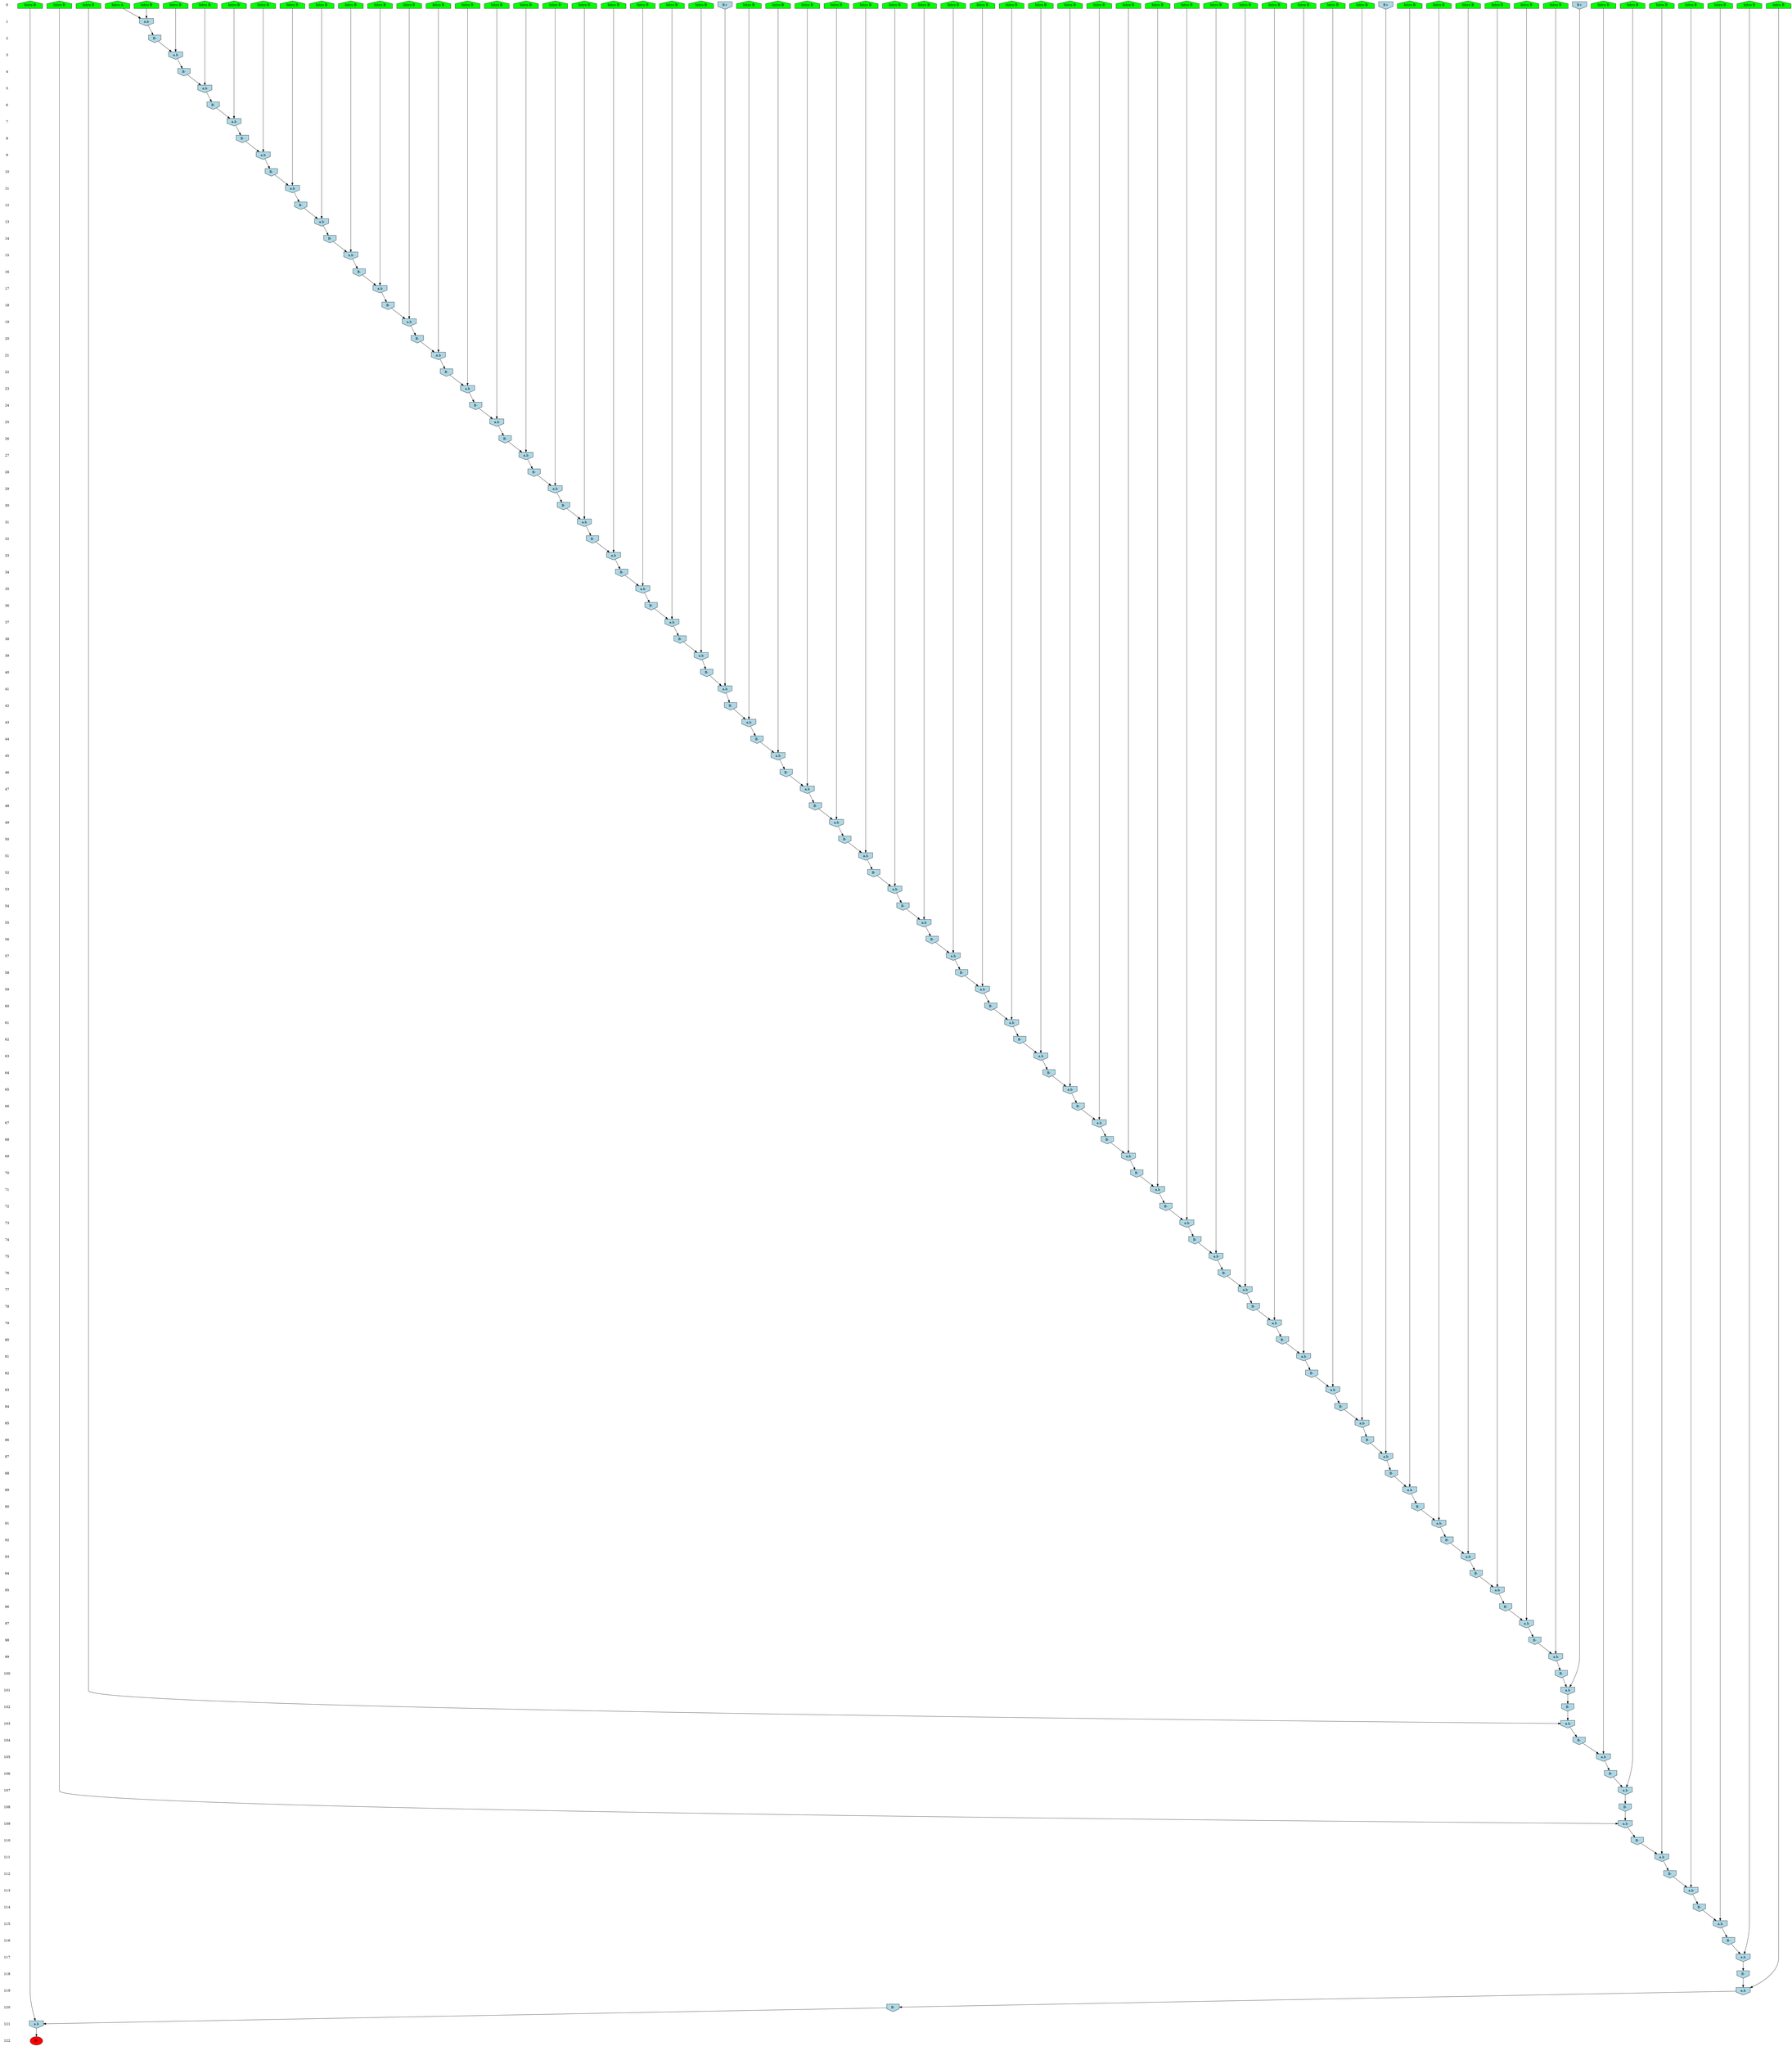 /* Compression of 1 causal flows obtained in average at 5.068630E+01 t.u */
/* Compressed causal flows were: [61] */
digraph G{
 ranksep=.5 ; 
{ rank = same ; "0" [shape=plaintext] ; node_1 [label ="Intro B", shape=house, style=filled, fillcolor=green] ;
node_2 [label ="Intro B", shape=house, style=filled, fillcolor=green] ;
node_3 [label ="Intro B", shape=house, style=filled, fillcolor=green] ;
node_4 [label ="Intro B", shape=house, style=filled, fillcolor=green] ;
node_5 [label ="Intro B", shape=house, style=filled, fillcolor=green] ;
node_6 [label ="Intro B", shape=house, style=filled, fillcolor=green] ;
node_7 [label ="Intro B", shape=house, style=filled, fillcolor=green] ;
node_8 [label ="Intro B", shape=house, style=filled, fillcolor=green] ;
node_9 [label ="Intro B", shape=house, style=filled, fillcolor=green] ;
node_10 [label ="Intro B", shape=house, style=filled, fillcolor=green] ;
node_11 [label ="Intro B", shape=house, style=filled, fillcolor=green] ;
node_12 [label ="Intro B", shape=house, style=filled, fillcolor=green] ;
node_13 [label ="Intro B", shape=house, style=filled, fillcolor=green] ;
node_14 [label ="Intro B", shape=house, style=filled, fillcolor=green] ;
node_15 [label ="Intro B", shape=house, style=filled, fillcolor=green] ;
node_16 [label ="Intro B", shape=house, style=filled, fillcolor=green] ;
node_17 [label ="Intro B", shape=house, style=filled, fillcolor=green] ;
node_18 [label ="Intro B", shape=house, style=filled, fillcolor=green] ;
node_19 [label ="Intro B", shape=house, style=filled, fillcolor=green] ;
node_20 [label ="Intro B", shape=house, style=filled, fillcolor=green] ;
node_21 [label ="Intro B", shape=house, style=filled, fillcolor=green] ;
node_22 [label ="Intro B", shape=house, style=filled, fillcolor=green] ;
node_23 [label ="Intro B", shape=house, style=filled, fillcolor=green] ;
node_24 [label ="Intro B", shape=house, style=filled, fillcolor=green] ;
node_25 [label ="Intro B", shape=house, style=filled, fillcolor=green] ;
node_26 [label ="Intro B", shape=house, style=filled, fillcolor=green] ;
node_27 [label ="Intro B", shape=house, style=filled, fillcolor=green] ;
node_28 [label ="Intro B", shape=house, style=filled, fillcolor=green] ;
node_29 [label ="Intro B", shape=house, style=filled, fillcolor=green] ;
node_30 [label ="Intro B", shape=house, style=filled, fillcolor=green] ;
node_31 [label ="Intro B", shape=house, style=filled, fillcolor=green] ;
node_32 [label ="Intro B", shape=house, style=filled, fillcolor=green] ;
node_33 [label ="Intro B", shape=house, style=filled, fillcolor=green] ;
node_34 [label ="Intro B", shape=house, style=filled, fillcolor=green] ;
node_35 [label ="Intro B", shape=house, style=filled, fillcolor=green] ;
node_36 [label ="Intro B", shape=house, style=filled, fillcolor=green] ;
node_37 [label ="Intro B", shape=house, style=filled, fillcolor=green] ;
node_38 [label ="Intro B", shape=house, style=filled, fillcolor=green] ;
node_39 [label ="Intro B", shape=house, style=filled, fillcolor=green] ;
node_40 [label ="Intro B", shape=house, style=filled, fillcolor=green] ;
node_41 [label ="Intro B", shape=house, style=filled, fillcolor=green] ;
node_42 [label ="Intro B", shape=house, style=filled, fillcolor=green] ;
node_43 [label ="Intro B", shape=house, style=filled, fillcolor=green] ;
node_44 [label ="Intro B", shape=house, style=filled, fillcolor=green] ;
node_45 [label ="Intro B", shape=house, style=filled, fillcolor=green] ;
node_46 [label ="Intro B", shape=house, style=filled, fillcolor=green] ;
node_47 [label ="Intro B", shape=house, style=filled, fillcolor=green] ;
node_48 [label ="Intro B", shape=house, style=filled, fillcolor=green] ;
node_49 [label ="Intro B", shape=house, style=filled, fillcolor=green] ;
node_50 [label ="Intro B", shape=house, style=filled, fillcolor=green] ;
node_51 [label ="Intro B", shape=house, style=filled, fillcolor=green] ;
node_52 [label ="Intro B", shape=house, style=filled, fillcolor=green] ;
node_53 [label ="Intro B", shape=house, style=filled, fillcolor=green] ;
node_54 [label ="Intro B", shape=house, style=filled, fillcolor=green] ;
node_55 [label ="Intro B", shape=house, style=filled, fillcolor=green] ;
node_56 [label ="Intro B", shape=house, style=filled, fillcolor=green] ;
node_57 [label ="Intro B", shape=house, style=filled, fillcolor=green] ;
node_58 [label ="Intro B", shape=house, style=filled, fillcolor=green] ;
node_59 [label ="Intro A", shape=house, style=filled, fillcolor=green] ;
node_65 [label="B+", shape=invhouse, style=filled, fillcolor = lightblue] ;
node_74 [label="B+", shape=invhouse, style=filled, fillcolor = lightblue] ;
node_127 [label="B+", shape=invhouse, style=filled, fillcolor = lightblue] ;
}
{ rank = same ; "1" [shape=plaintext] ; node_60 [label="a.b", shape=invhouse, style=filled, fillcolor = lightblue] ;
}
{ rank = same ; "2" [shape=plaintext] ; node_61 [label="B-", shape=invhouse, style=filled, fillcolor = lightblue] ;
}
{ rank = same ; "3" [shape=plaintext] ; node_62 [label="a.b", shape=invhouse, style=filled, fillcolor = lightblue] ;
}
{ rank = same ; "4" [shape=plaintext] ; node_63 [label="B-", shape=invhouse, style=filled, fillcolor = lightblue] ;
}
{ rank = same ; "5" [shape=plaintext] ; node_64 [label="a.b", shape=invhouse, style=filled, fillcolor = lightblue] ;
}
{ rank = same ; "6" [shape=plaintext] ; node_66 [label="B-", shape=invhouse, style=filled, fillcolor = lightblue] ;
}
{ rank = same ; "7" [shape=plaintext] ; node_67 [label="a.b", shape=invhouse, style=filled, fillcolor = lightblue] ;
}
{ rank = same ; "8" [shape=plaintext] ; node_68 [label="B-", shape=invhouse, style=filled, fillcolor = lightblue] ;
}
{ rank = same ; "9" [shape=plaintext] ; node_69 [label="a.b", shape=invhouse, style=filled, fillcolor = lightblue] ;
}
{ rank = same ; "10" [shape=plaintext] ; node_70 [label="B-", shape=invhouse, style=filled, fillcolor = lightblue] ;
}
{ rank = same ; "11" [shape=plaintext] ; node_71 [label="a.b", shape=invhouse, style=filled, fillcolor = lightblue] ;
}
{ rank = same ; "12" [shape=plaintext] ; node_72 [label="B-", shape=invhouse, style=filled, fillcolor = lightblue] ;
}
{ rank = same ; "13" [shape=plaintext] ; node_73 [label="a.b", shape=invhouse, style=filled, fillcolor = lightblue] ;
}
{ rank = same ; "14" [shape=plaintext] ; node_75 [label="B-", shape=invhouse, style=filled, fillcolor = lightblue] ;
}
{ rank = same ; "15" [shape=plaintext] ; node_76 [label="a.b", shape=invhouse, style=filled, fillcolor = lightblue] ;
}
{ rank = same ; "16" [shape=plaintext] ; node_77 [label="B-", shape=invhouse, style=filled, fillcolor = lightblue] ;
}
{ rank = same ; "17" [shape=plaintext] ; node_78 [label="a.b", shape=invhouse, style=filled, fillcolor = lightblue] ;
}
{ rank = same ; "18" [shape=plaintext] ; node_79 [label="B-", shape=invhouse, style=filled, fillcolor = lightblue] ;
}
{ rank = same ; "19" [shape=plaintext] ; node_80 [label="a.b", shape=invhouse, style=filled, fillcolor = lightblue] ;
}
{ rank = same ; "20" [shape=plaintext] ; node_81 [label="B-", shape=invhouse, style=filled, fillcolor = lightblue] ;
}
{ rank = same ; "21" [shape=plaintext] ; node_82 [label="a.b", shape=invhouse, style=filled, fillcolor = lightblue] ;
}
{ rank = same ; "22" [shape=plaintext] ; node_83 [label="B-", shape=invhouse, style=filled, fillcolor = lightblue] ;
}
{ rank = same ; "23" [shape=plaintext] ; node_84 [label="a.b", shape=invhouse, style=filled, fillcolor = lightblue] ;
}
{ rank = same ; "24" [shape=plaintext] ; node_85 [label="B-", shape=invhouse, style=filled, fillcolor = lightblue] ;
}
{ rank = same ; "25" [shape=plaintext] ; node_86 [label="a.b", shape=invhouse, style=filled, fillcolor = lightblue] ;
}
{ rank = same ; "26" [shape=plaintext] ; node_87 [label="B-", shape=invhouse, style=filled, fillcolor = lightblue] ;
}
{ rank = same ; "27" [shape=plaintext] ; node_88 [label="a.b", shape=invhouse, style=filled, fillcolor = lightblue] ;
}
{ rank = same ; "28" [shape=plaintext] ; node_89 [label="B-", shape=invhouse, style=filled, fillcolor = lightblue] ;
}
{ rank = same ; "29" [shape=plaintext] ; node_90 [label="a.b", shape=invhouse, style=filled, fillcolor = lightblue] ;
}
{ rank = same ; "30" [shape=plaintext] ; node_91 [label="B-", shape=invhouse, style=filled, fillcolor = lightblue] ;
}
{ rank = same ; "31" [shape=plaintext] ; node_92 [label="a.b", shape=invhouse, style=filled, fillcolor = lightblue] ;
}
{ rank = same ; "32" [shape=plaintext] ; node_93 [label="B-", shape=invhouse, style=filled, fillcolor = lightblue] ;
}
{ rank = same ; "33" [shape=plaintext] ; node_94 [label="a.b", shape=invhouse, style=filled, fillcolor = lightblue] ;
}
{ rank = same ; "34" [shape=plaintext] ; node_95 [label="B-", shape=invhouse, style=filled, fillcolor = lightblue] ;
}
{ rank = same ; "35" [shape=plaintext] ; node_96 [label="a.b", shape=invhouse, style=filled, fillcolor = lightblue] ;
}
{ rank = same ; "36" [shape=plaintext] ; node_97 [label="B-", shape=invhouse, style=filled, fillcolor = lightblue] ;
}
{ rank = same ; "37" [shape=plaintext] ; node_98 [label="a.b", shape=invhouse, style=filled, fillcolor = lightblue] ;
}
{ rank = same ; "38" [shape=plaintext] ; node_99 [label="B-", shape=invhouse, style=filled, fillcolor = lightblue] ;
}
{ rank = same ; "39" [shape=plaintext] ; node_100 [label="a.b", shape=invhouse, style=filled, fillcolor = lightblue] ;
}
{ rank = same ; "40" [shape=plaintext] ; node_101 [label="B-", shape=invhouse, style=filled, fillcolor = lightblue] ;
}
{ rank = same ; "41" [shape=plaintext] ; node_102 [label="a.b", shape=invhouse, style=filled, fillcolor = lightblue] ;
}
{ rank = same ; "42" [shape=plaintext] ; node_103 [label="B-", shape=invhouse, style=filled, fillcolor = lightblue] ;
}
{ rank = same ; "43" [shape=plaintext] ; node_104 [label="a.b", shape=invhouse, style=filled, fillcolor = lightblue] ;
}
{ rank = same ; "44" [shape=plaintext] ; node_105 [label="B-", shape=invhouse, style=filled, fillcolor = lightblue] ;
}
{ rank = same ; "45" [shape=plaintext] ; node_106 [label="a.b", shape=invhouse, style=filled, fillcolor = lightblue] ;
}
{ rank = same ; "46" [shape=plaintext] ; node_107 [label="B-", shape=invhouse, style=filled, fillcolor = lightblue] ;
}
{ rank = same ; "47" [shape=plaintext] ; node_108 [label="a.b", shape=invhouse, style=filled, fillcolor = lightblue] ;
}
{ rank = same ; "48" [shape=plaintext] ; node_109 [label="B-", shape=invhouse, style=filled, fillcolor = lightblue] ;
}
{ rank = same ; "49" [shape=plaintext] ; node_110 [label="a.b", shape=invhouse, style=filled, fillcolor = lightblue] ;
}
{ rank = same ; "50" [shape=plaintext] ; node_111 [label="B-", shape=invhouse, style=filled, fillcolor = lightblue] ;
}
{ rank = same ; "51" [shape=plaintext] ; node_112 [label="a.b", shape=invhouse, style=filled, fillcolor = lightblue] ;
}
{ rank = same ; "52" [shape=plaintext] ; node_113 [label="B-", shape=invhouse, style=filled, fillcolor = lightblue] ;
}
{ rank = same ; "53" [shape=plaintext] ; node_114 [label="a.b", shape=invhouse, style=filled, fillcolor = lightblue] ;
}
{ rank = same ; "54" [shape=plaintext] ; node_115 [label="B-", shape=invhouse, style=filled, fillcolor = lightblue] ;
}
{ rank = same ; "55" [shape=plaintext] ; node_116 [label="a.b", shape=invhouse, style=filled, fillcolor = lightblue] ;
}
{ rank = same ; "56" [shape=plaintext] ; node_117 [label="B-", shape=invhouse, style=filled, fillcolor = lightblue] ;
}
{ rank = same ; "57" [shape=plaintext] ; node_118 [label="a.b", shape=invhouse, style=filled, fillcolor = lightblue] ;
}
{ rank = same ; "58" [shape=plaintext] ; node_119 [label="B-", shape=invhouse, style=filled, fillcolor = lightblue] ;
}
{ rank = same ; "59" [shape=plaintext] ; node_120 [label="a.b", shape=invhouse, style=filled, fillcolor = lightblue] ;
}
{ rank = same ; "60" [shape=plaintext] ; node_121 [label="B-", shape=invhouse, style=filled, fillcolor = lightblue] ;
}
{ rank = same ; "61" [shape=plaintext] ; node_122 [label="a.b", shape=invhouse, style=filled, fillcolor = lightblue] ;
}
{ rank = same ; "62" [shape=plaintext] ; node_123 [label="B-", shape=invhouse, style=filled, fillcolor = lightblue] ;
}
{ rank = same ; "63" [shape=plaintext] ; node_124 [label="a.b", shape=invhouse, style=filled, fillcolor = lightblue] ;
}
{ rank = same ; "64" [shape=plaintext] ; node_125 [label="B-", shape=invhouse, style=filled, fillcolor = lightblue] ;
}
{ rank = same ; "65" [shape=plaintext] ; node_126 [label="a.b", shape=invhouse, style=filled, fillcolor = lightblue] ;
}
{ rank = same ; "66" [shape=plaintext] ; node_128 [label="B-", shape=invhouse, style=filled, fillcolor = lightblue] ;
}
{ rank = same ; "67" [shape=plaintext] ; node_129 [label="a.b", shape=invhouse, style=filled, fillcolor = lightblue] ;
}
{ rank = same ; "68" [shape=plaintext] ; node_130 [label="B-", shape=invhouse, style=filled, fillcolor = lightblue] ;
}
{ rank = same ; "69" [shape=plaintext] ; node_131 [label="a.b", shape=invhouse, style=filled, fillcolor = lightblue] ;
}
{ rank = same ; "70" [shape=plaintext] ; node_132 [label="B-", shape=invhouse, style=filled, fillcolor = lightblue] ;
}
{ rank = same ; "71" [shape=plaintext] ; node_133 [label="a.b", shape=invhouse, style=filled, fillcolor = lightblue] ;
}
{ rank = same ; "72" [shape=plaintext] ; node_134 [label="B-", shape=invhouse, style=filled, fillcolor = lightblue] ;
}
{ rank = same ; "73" [shape=plaintext] ; node_135 [label="a.b", shape=invhouse, style=filled, fillcolor = lightblue] ;
}
{ rank = same ; "74" [shape=plaintext] ; node_136 [label="B-", shape=invhouse, style=filled, fillcolor = lightblue] ;
}
{ rank = same ; "75" [shape=plaintext] ; node_137 [label="a.b", shape=invhouse, style=filled, fillcolor = lightblue] ;
}
{ rank = same ; "76" [shape=plaintext] ; node_138 [label="B-", shape=invhouse, style=filled, fillcolor = lightblue] ;
}
{ rank = same ; "77" [shape=plaintext] ; node_139 [label="a.b", shape=invhouse, style=filled, fillcolor = lightblue] ;
}
{ rank = same ; "78" [shape=plaintext] ; node_140 [label="B-", shape=invhouse, style=filled, fillcolor = lightblue] ;
}
{ rank = same ; "79" [shape=plaintext] ; node_141 [label="a.b", shape=invhouse, style=filled, fillcolor = lightblue] ;
}
{ rank = same ; "80" [shape=plaintext] ; node_142 [label="B-", shape=invhouse, style=filled, fillcolor = lightblue] ;
}
{ rank = same ; "81" [shape=plaintext] ; node_143 [label="a.b", shape=invhouse, style=filled, fillcolor = lightblue] ;
}
{ rank = same ; "82" [shape=plaintext] ; node_144 [label="B-", shape=invhouse, style=filled, fillcolor = lightblue] ;
}
{ rank = same ; "83" [shape=plaintext] ; node_145 [label="a.b", shape=invhouse, style=filled, fillcolor = lightblue] ;
}
{ rank = same ; "84" [shape=plaintext] ; node_146 [label="B-", shape=invhouse, style=filled, fillcolor = lightblue] ;
}
{ rank = same ; "85" [shape=plaintext] ; node_147 [label="a.b", shape=invhouse, style=filled, fillcolor = lightblue] ;
}
{ rank = same ; "86" [shape=plaintext] ; node_148 [label="B-", shape=invhouse, style=filled, fillcolor = lightblue] ;
}
{ rank = same ; "87" [shape=plaintext] ; node_149 [label="a.b", shape=invhouse, style=filled, fillcolor = lightblue] ;
}
{ rank = same ; "88" [shape=plaintext] ; node_150 [label="B-", shape=invhouse, style=filled, fillcolor = lightblue] ;
}
{ rank = same ; "89" [shape=plaintext] ; node_151 [label="a.b", shape=invhouse, style=filled, fillcolor = lightblue] ;
}
{ rank = same ; "90" [shape=plaintext] ; node_152 [label="B-", shape=invhouse, style=filled, fillcolor = lightblue] ;
}
{ rank = same ; "91" [shape=plaintext] ; node_153 [label="a.b", shape=invhouse, style=filled, fillcolor = lightblue] ;
}
{ rank = same ; "92" [shape=plaintext] ; node_154 [label="B-", shape=invhouse, style=filled, fillcolor = lightblue] ;
}
{ rank = same ; "93" [shape=plaintext] ; node_155 [label="a.b", shape=invhouse, style=filled, fillcolor = lightblue] ;
}
{ rank = same ; "94" [shape=plaintext] ; node_156 [label="B-", shape=invhouse, style=filled, fillcolor = lightblue] ;
}
{ rank = same ; "95" [shape=plaintext] ; node_157 [label="a.b", shape=invhouse, style=filled, fillcolor = lightblue] ;
}
{ rank = same ; "96" [shape=plaintext] ; node_158 [label="B-", shape=invhouse, style=filled, fillcolor = lightblue] ;
}
{ rank = same ; "97" [shape=plaintext] ; node_159 [label="a.b", shape=invhouse, style=filled, fillcolor = lightblue] ;
}
{ rank = same ; "98" [shape=plaintext] ; node_160 [label="B-", shape=invhouse, style=filled, fillcolor = lightblue] ;
}
{ rank = same ; "99" [shape=plaintext] ; node_161 [label="a.b", shape=invhouse, style=filled, fillcolor = lightblue] ;
}
{ rank = same ; "100" [shape=plaintext] ; node_162 [label="B-", shape=invhouse, style=filled, fillcolor = lightblue] ;
}
{ rank = same ; "101" [shape=plaintext] ; node_163 [label="a.b", shape=invhouse, style=filled, fillcolor = lightblue] ;
}
{ rank = same ; "102" [shape=plaintext] ; node_164 [label="B-", shape=invhouse, style=filled, fillcolor = lightblue] ;
}
{ rank = same ; "103" [shape=plaintext] ; node_165 [label="a.b", shape=invhouse, style=filled, fillcolor = lightblue] ;
}
{ rank = same ; "104" [shape=plaintext] ; node_166 [label="B-", shape=invhouse, style=filled, fillcolor = lightblue] ;
}
{ rank = same ; "105" [shape=plaintext] ; node_167 [label="a.b", shape=invhouse, style=filled, fillcolor = lightblue] ;
}
{ rank = same ; "106" [shape=plaintext] ; node_168 [label="B-", shape=invhouse, style=filled, fillcolor = lightblue] ;
}
{ rank = same ; "107" [shape=plaintext] ; node_169 [label="a.b", shape=invhouse, style=filled, fillcolor = lightblue] ;
}
{ rank = same ; "108" [shape=plaintext] ; node_170 [label="B-", shape=invhouse, style=filled, fillcolor = lightblue] ;
}
{ rank = same ; "109" [shape=plaintext] ; node_171 [label="a.b", shape=invhouse, style=filled, fillcolor = lightblue] ;
}
{ rank = same ; "110" [shape=plaintext] ; node_172 [label="B-", shape=invhouse, style=filled, fillcolor = lightblue] ;
}
{ rank = same ; "111" [shape=plaintext] ; node_173 [label="a.b", shape=invhouse, style=filled, fillcolor = lightblue] ;
}
{ rank = same ; "112" [shape=plaintext] ; node_174 [label="B-", shape=invhouse, style=filled, fillcolor = lightblue] ;
}
{ rank = same ; "113" [shape=plaintext] ; node_175 [label="a.b", shape=invhouse, style=filled, fillcolor = lightblue] ;
}
{ rank = same ; "114" [shape=plaintext] ; node_176 [label="B-", shape=invhouse, style=filled, fillcolor = lightblue] ;
}
{ rank = same ; "115" [shape=plaintext] ; node_177 [label="a.b", shape=invhouse, style=filled, fillcolor = lightblue] ;
}
{ rank = same ; "116" [shape=plaintext] ; node_178 [label="B-", shape=invhouse, style=filled, fillcolor = lightblue] ;
}
{ rank = same ; "117" [shape=plaintext] ; node_179 [label="a.b", shape=invhouse, style=filled, fillcolor = lightblue] ;
}
{ rank = same ; "118" [shape=plaintext] ; node_180 [label="B-", shape=invhouse, style=filled, fillcolor = lightblue] ;
}
{ rank = same ; "119" [shape=plaintext] ; node_181 [label="a.b", shape=invhouse, style=filled, fillcolor = lightblue] ;
}
{ rank = same ; "120" [shape=plaintext] ; node_182 [label="B-", shape=invhouse, style=filled, fillcolor = lightblue] ;
}
{ rank = same ; "121" [shape=plaintext] ; node_183 [label="a.b", shape=invhouse, style=filled, fillcolor = lightblue] ;
}
{ rank = same ; "122" [shape=plaintext] ; node_184 [label ="B-", style=filled, fillcolor=red] ;
}
"0" -> "1" [style="invis"]; 
"1" -> "2" [style="invis"]; 
"2" -> "3" [style="invis"]; 
"3" -> "4" [style="invis"]; 
"4" -> "5" [style="invis"]; 
"5" -> "6" [style="invis"]; 
"6" -> "7" [style="invis"]; 
"7" -> "8" [style="invis"]; 
"8" -> "9" [style="invis"]; 
"9" -> "10" [style="invis"]; 
"10" -> "11" [style="invis"]; 
"11" -> "12" [style="invis"]; 
"12" -> "13" [style="invis"]; 
"13" -> "14" [style="invis"]; 
"14" -> "15" [style="invis"]; 
"15" -> "16" [style="invis"]; 
"16" -> "17" [style="invis"]; 
"17" -> "18" [style="invis"]; 
"18" -> "19" [style="invis"]; 
"19" -> "20" [style="invis"]; 
"20" -> "21" [style="invis"]; 
"21" -> "22" [style="invis"]; 
"22" -> "23" [style="invis"]; 
"23" -> "24" [style="invis"]; 
"24" -> "25" [style="invis"]; 
"25" -> "26" [style="invis"]; 
"26" -> "27" [style="invis"]; 
"27" -> "28" [style="invis"]; 
"28" -> "29" [style="invis"]; 
"29" -> "30" [style="invis"]; 
"30" -> "31" [style="invis"]; 
"31" -> "32" [style="invis"]; 
"32" -> "33" [style="invis"]; 
"33" -> "34" [style="invis"]; 
"34" -> "35" [style="invis"]; 
"35" -> "36" [style="invis"]; 
"36" -> "37" [style="invis"]; 
"37" -> "38" [style="invis"]; 
"38" -> "39" [style="invis"]; 
"39" -> "40" [style="invis"]; 
"40" -> "41" [style="invis"]; 
"41" -> "42" [style="invis"]; 
"42" -> "43" [style="invis"]; 
"43" -> "44" [style="invis"]; 
"44" -> "45" [style="invis"]; 
"45" -> "46" [style="invis"]; 
"46" -> "47" [style="invis"]; 
"47" -> "48" [style="invis"]; 
"48" -> "49" [style="invis"]; 
"49" -> "50" [style="invis"]; 
"50" -> "51" [style="invis"]; 
"51" -> "52" [style="invis"]; 
"52" -> "53" [style="invis"]; 
"53" -> "54" [style="invis"]; 
"54" -> "55" [style="invis"]; 
"55" -> "56" [style="invis"]; 
"56" -> "57" [style="invis"]; 
"57" -> "58" [style="invis"]; 
"58" -> "59" [style="invis"]; 
"59" -> "60" [style="invis"]; 
"60" -> "61" [style="invis"]; 
"61" -> "62" [style="invis"]; 
"62" -> "63" [style="invis"]; 
"63" -> "64" [style="invis"]; 
"64" -> "65" [style="invis"]; 
"65" -> "66" [style="invis"]; 
"66" -> "67" [style="invis"]; 
"67" -> "68" [style="invis"]; 
"68" -> "69" [style="invis"]; 
"69" -> "70" [style="invis"]; 
"70" -> "71" [style="invis"]; 
"71" -> "72" [style="invis"]; 
"72" -> "73" [style="invis"]; 
"73" -> "74" [style="invis"]; 
"74" -> "75" [style="invis"]; 
"75" -> "76" [style="invis"]; 
"76" -> "77" [style="invis"]; 
"77" -> "78" [style="invis"]; 
"78" -> "79" [style="invis"]; 
"79" -> "80" [style="invis"]; 
"80" -> "81" [style="invis"]; 
"81" -> "82" [style="invis"]; 
"82" -> "83" [style="invis"]; 
"83" -> "84" [style="invis"]; 
"84" -> "85" [style="invis"]; 
"85" -> "86" [style="invis"]; 
"86" -> "87" [style="invis"]; 
"87" -> "88" [style="invis"]; 
"88" -> "89" [style="invis"]; 
"89" -> "90" [style="invis"]; 
"90" -> "91" [style="invis"]; 
"91" -> "92" [style="invis"]; 
"92" -> "93" [style="invis"]; 
"93" -> "94" [style="invis"]; 
"94" -> "95" [style="invis"]; 
"95" -> "96" [style="invis"]; 
"96" -> "97" [style="invis"]; 
"97" -> "98" [style="invis"]; 
"98" -> "99" [style="invis"]; 
"99" -> "100" [style="invis"]; 
"100" -> "101" [style="invis"]; 
"101" -> "102" [style="invis"]; 
"102" -> "103" [style="invis"]; 
"103" -> "104" [style="invis"]; 
"104" -> "105" [style="invis"]; 
"105" -> "106" [style="invis"]; 
"106" -> "107" [style="invis"]; 
"107" -> "108" [style="invis"]; 
"108" -> "109" [style="invis"]; 
"109" -> "110" [style="invis"]; 
"110" -> "111" [style="invis"]; 
"111" -> "112" [style="invis"]; 
"112" -> "113" [style="invis"]; 
"113" -> "114" [style="invis"]; 
"114" -> "115" [style="invis"]; 
"115" -> "116" [style="invis"]; 
"116" -> "117" [style="invis"]; 
"117" -> "118" [style="invis"]; 
"118" -> "119" [style="invis"]; 
"119" -> "120" [style="invis"]; 
"120" -> "121" [style="invis"]; 
"121" -> "122" [style="invis"]; 
node_6 -> node_60
node_59 -> node_60
node_60 -> node_61
node_20 -> node_62
node_61 -> node_62
node_62 -> node_63
node_16 -> node_64
node_63 -> node_64
node_64 -> node_66
node_52 -> node_67
node_66 -> node_67
node_67 -> node_68
node_11 -> node_69
node_68 -> node_69
node_69 -> node_70
node_36 -> node_71
node_70 -> node_71
node_71 -> node_72
node_40 -> node_73
node_72 -> node_73
node_73 -> node_75
node_49 -> node_76
node_75 -> node_76
node_76 -> node_77
node_22 -> node_78
node_77 -> node_78
node_78 -> node_79
node_9 -> node_80
node_79 -> node_80
node_80 -> node_81
node_55 -> node_82
node_81 -> node_82
node_82 -> node_83
node_17 -> node_84
node_83 -> node_84
node_84 -> node_85
node_51 -> node_86
node_85 -> node_86
node_86 -> node_87
node_29 -> node_88
node_87 -> node_88
node_88 -> node_89
node_23 -> node_90
node_89 -> node_90
node_90 -> node_91
node_4 -> node_92
node_91 -> node_92
node_92 -> node_93
node_33 -> node_94
node_93 -> node_94
node_94 -> node_95
node_15 -> node_96
node_95 -> node_96
node_96 -> node_97
node_14 -> node_98
node_97 -> node_98
node_98 -> node_99
node_21 -> node_100
node_99 -> node_100
node_100 -> node_101
node_74 -> node_102
node_101 -> node_102
node_102 -> node_103
node_46 -> node_104
node_103 -> node_104
node_104 -> node_105
node_35 -> node_106
node_105 -> node_106
node_106 -> node_107
node_26 -> node_108
node_107 -> node_108
node_108 -> node_109
node_34 -> node_110
node_109 -> node_110
node_110 -> node_111
node_56 -> node_112
node_111 -> node_112
node_112 -> node_113
node_13 -> node_114
node_113 -> node_114
node_114 -> node_115
node_24 -> node_116
node_115 -> node_116
node_116 -> node_117
node_3 -> node_118
node_117 -> node_118
node_118 -> node_119
node_48 -> node_120
node_119 -> node_120
node_120 -> node_121
node_10 -> node_122
node_121 -> node_122
node_122 -> node_123
node_39 -> node_124
node_123 -> node_124
node_124 -> node_125
node_2 -> node_126
node_125 -> node_126
node_126 -> node_128
node_44 -> node_129
node_128 -> node_129
node_129 -> node_130
node_19 -> node_131
node_130 -> node_131
node_131 -> node_132
node_30 -> node_133
node_132 -> node_133
node_133 -> node_134
node_47 -> node_135
node_134 -> node_135
node_135 -> node_136
node_25 -> node_137
node_136 -> node_137
node_137 -> node_138
node_50 -> node_139
node_138 -> node_139
node_139 -> node_140
node_57 -> node_141
node_140 -> node_141
node_141 -> node_142
node_58 -> node_143
node_142 -> node_143
node_143 -> node_144
node_43 -> node_145
node_144 -> node_145
node_145 -> node_146
node_7 -> node_147
node_146 -> node_147
node_147 -> node_148
node_127 -> node_149
node_148 -> node_149
node_149 -> node_150
node_5 -> node_151
node_150 -> node_151
node_151 -> node_152
node_54 -> node_153
node_152 -> node_153
node_153 -> node_154
node_37 -> node_155
node_154 -> node_155
node_155 -> node_156
node_18 -> node_157
node_156 -> node_157
node_157 -> node_158
node_41 -> node_159
node_158 -> node_159
node_159 -> node_160
node_12 -> node_161
node_160 -> node_161
node_161 -> node_162
node_65 -> node_163
node_162 -> node_163
node_163 -> node_164
node_1 -> node_165
node_164 -> node_165
node_165 -> node_166
node_32 -> node_167
node_166 -> node_167
node_167 -> node_168
node_38 -> node_169
node_168 -> node_169
node_169 -> node_170
node_8 -> node_171
node_170 -> node_171
node_171 -> node_172
node_31 -> node_173
node_172 -> node_173
node_173 -> node_174
node_28 -> node_175
node_174 -> node_175
node_175 -> node_176
node_27 -> node_177
node_176 -> node_177
node_177 -> node_178
node_42 -> node_179
node_178 -> node_179
node_179 -> node_180
node_53 -> node_181
node_180 -> node_181
node_181 -> node_182
node_45 -> node_183
node_182 -> node_183
node_183 -> node_184
}
/*
 Dot generation time: 0.001075
*/